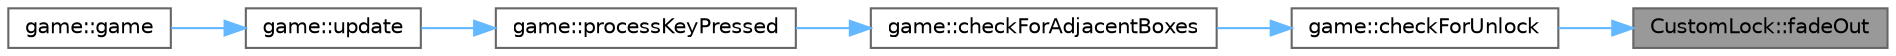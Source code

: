 digraph "CustomLock::fadeOut"
{
 // LATEX_PDF_SIZE
  bgcolor="transparent";
  edge [fontname=Helvetica,fontsize=10,labelfontname=Helvetica,labelfontsize=10];
  node [fontname=Helvetica,fontsize=10,shape=box,height=0.2,width=0.4];
  rankdir="RL";
  Node1 [label="CustomLock::fadeOut",height=0.2,width=0.4,color="gray40", fillcolor="grey60", style="filled", fontcolor="black",tooltip=" "];
  Node1 -> Node2 [dir="back",color="steelblue1",style="solid"];
  Node2 [label="game::checkForUnlock",height=0.2,width=0.4,color="grey40", fillcolor="white", style="filled",URL="$classgame_a1fa75a376d52aea63a982b13e9c53104.html#a1fa75a376d52aea63a982b13e9c53104",tooltip=" "];
  Node2 -> Node3 [dir="back",color="steelblue1",style="solid"];
  Node3 [label="game::checkForAdjacentBoxes",height=0.2,width=0.4,color="grey40", fillcolor="white", style="filled",URL="$classgame_a84e73dcbaa59ea7c74d84b89b18eea2d.html#a84e73dcbaa59ea7c74d84b89b18eea2d",tooltip=" "];
  Node3 -> Node4 [dir="back",color="steelblue1",style="solid"];
  Node4 [label="game::processKeyPressed",height=0.2,width=0.4,color="grey40", fillcolor="white", style="filled",URL="$classgame_a9466b379a74f91e07acb2eb72308f896.html#a9466b379a74f91e07acb2eb72308f896",tooltip=" "];
  Node4 -> Node5 [dir="back",color="steelblue1",style="solid"];
  Node5 [label="game::update",height=0.2,width=0.4,color="grey40", fillcolor="white", style="filled",URL="$classgame_a2be7307eb3c9065fc7c728edd68d0a78.html#a2be7307eb3c9065fc7c728edd68d0a78",tooltip=" "];
  Node5 -> Node6 [dir="back",color="steelblue1",style="solid"];
  Node6 [label="game::game",height=0.2,width=0.4,color="grey40", fillcolor="white", style="filled",URL="$classgame_a48142f39e994013d00e7691244f86236.html#a48142f39e994013d00e7691244f86236",tooltip=" "];
}
